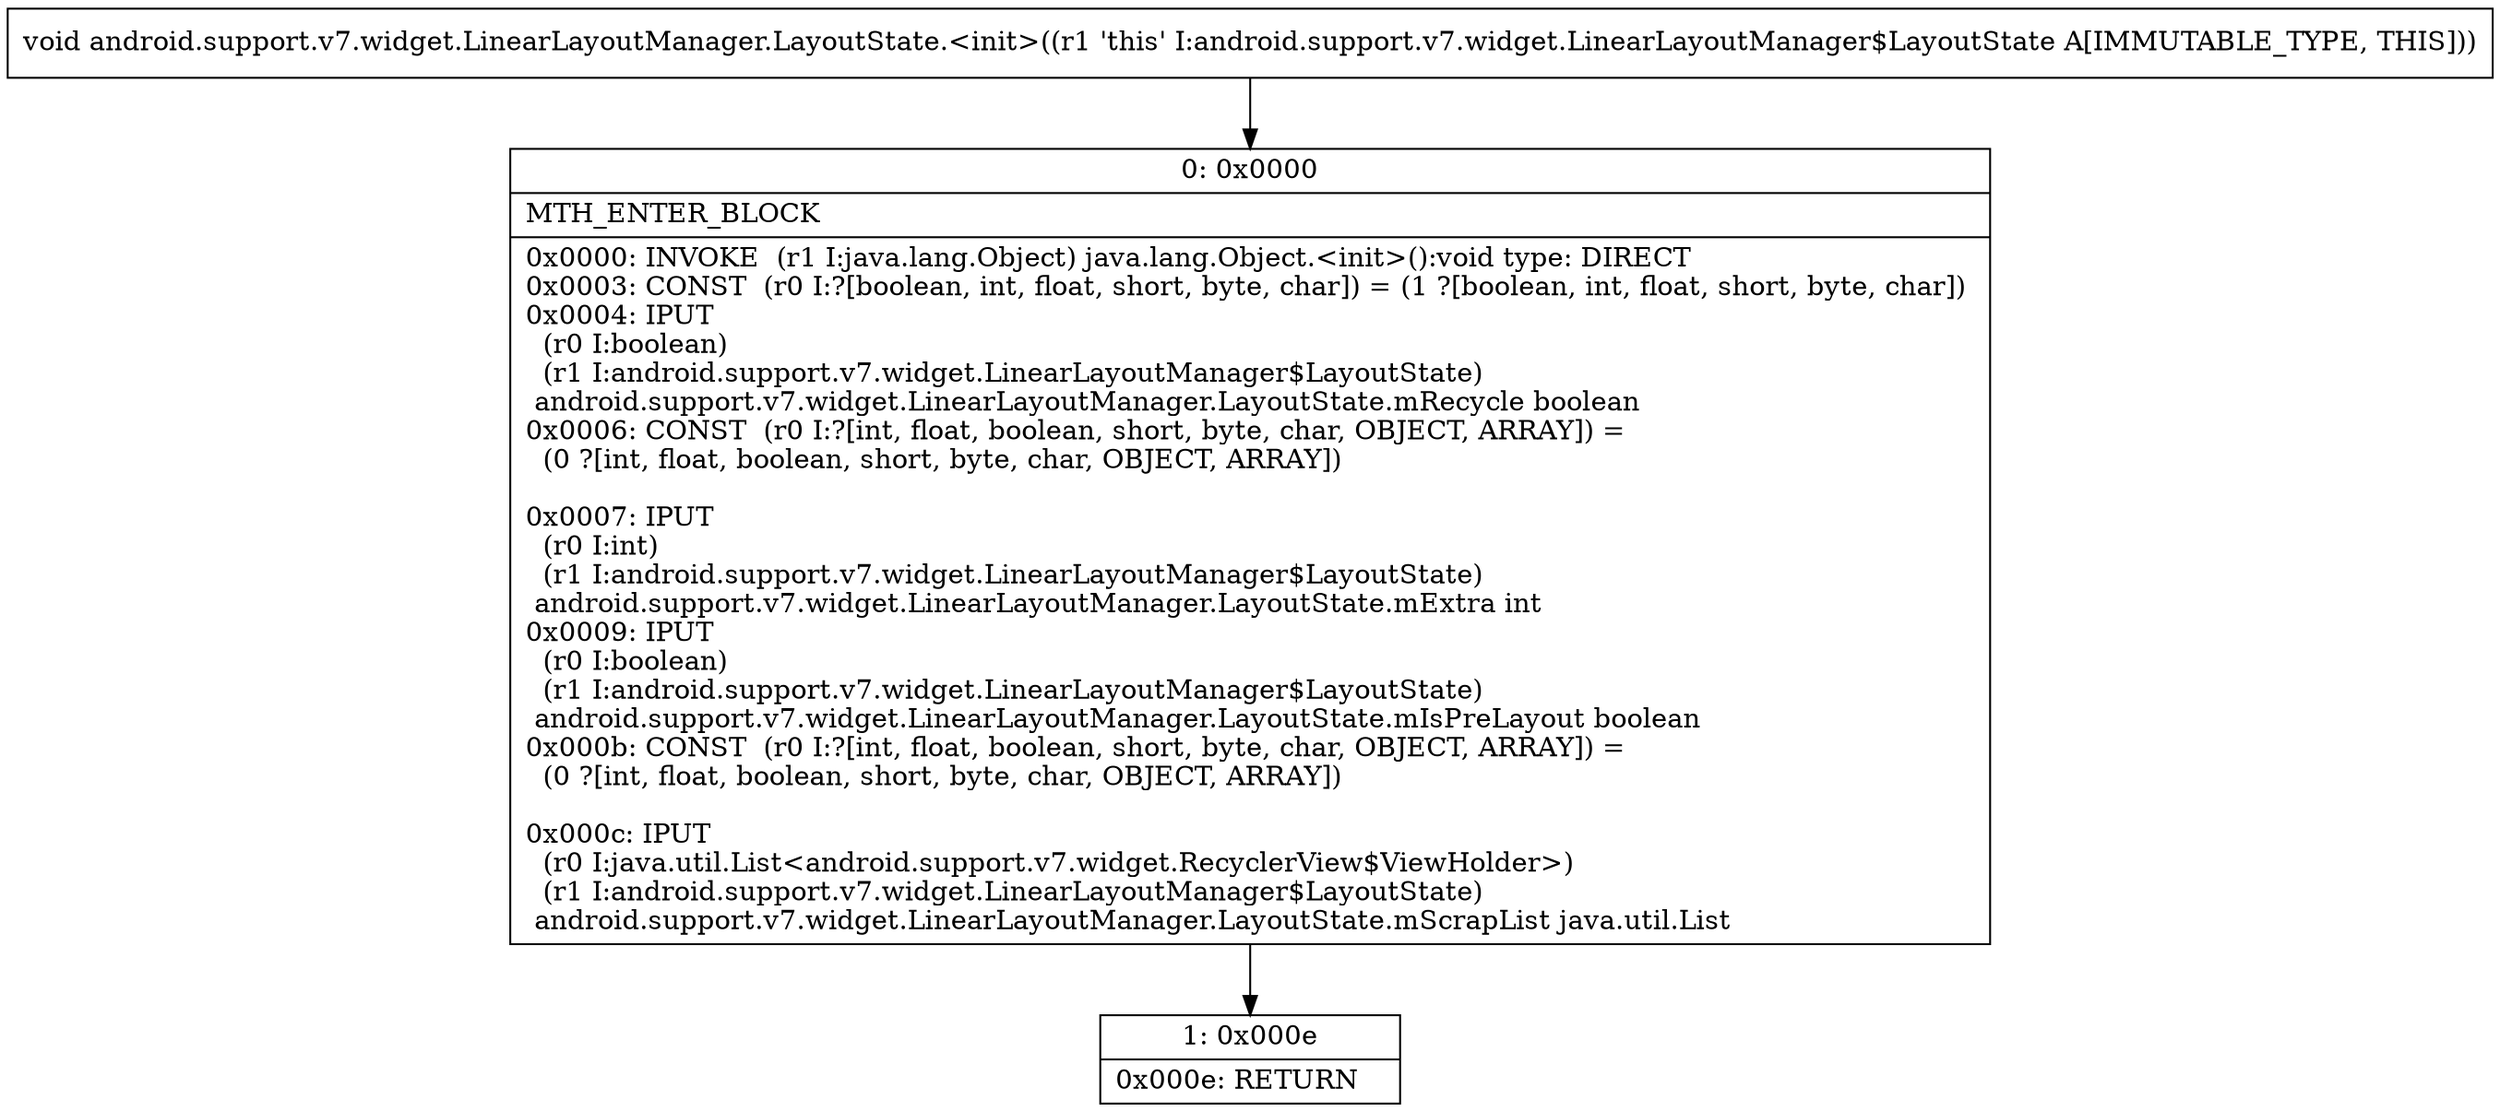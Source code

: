 digraph "CFG forandroid.support.v7.widget.LinearLayoutManager.LayoutState.\<init\>()V" {
Node_0 [shape=record,label="{0\:\ 0x0000|MTH_ENTER_BLOCK\l|0x0000: INVOKE  (r1 I:java.lang.Object) java.lang.Object.\<init\>():void type: DIRECT \l0x0003: CONST  (r0 I:?[boolean, int, float, short, byte, char]) = (1 ?[boolean, int, float, short, byte, char]) \l0x0004: IPUT  \l  (r0 I:boolean)\l  (r1 I:android.support.v7.widget.LinearLayoutManager$LayoutState)\l android.support.v7.widget.LinearLayoutManager.LayoutState.mRecycle boolean \l0x0006: CONST  (r0 I:?[int, float, boolean, short, byte, char, OBJECT, ARRAY]) = \l  (0 ?[int, float, boolean, short, byte, char, OBJECT, ARRAY])\l \l0x0007: IPUT  \l  (r0 I:int)\l  (r1 I:android.support.v7.widget.LinearLayoutManager$LayoutState)\l android.support.v7.widget.LinearLayoutManager.LayoutState.mExtra int \l0x0009: IPUT  \l  (r0 I:boolean)\l  (r1 I:android.support.v7.widget.LinearLayoutManager$LayoutState)\l android.support.v7.widget.LinearLayoutManager.LayoutState.mIsPreLayout boolean \l0x000b: CONST  (r0 I:?[int, float, boolean, short, byte, char, OBJECT, ARRAY]) = \l  (0 ?[int, float, boolean, short, byte, char, OBJECT, ARRAY])\l \l0x000c: IPUT  \l  (r0 I:java.util.List\<android.support.v7.widget.RecyclerView$ViewHolder\>)\l  (r1 I:android.support.v7.widget.LinearLayoutManager$LayoutState)\l android.support.v7.widget.LinearLayoutManager.LayoutState.mScrapList java.util.List \l}"];
Node_1 [shape=record,label="{1\:\ 0x000e|0x000e: RETURN   \l}"];
MethodNode[shape=record,label="{void android.support.v7.widget.LinearLayoutManager.LayoutState.\<init\>((r1 'this' I:android.support.v7.widget.LinearLayoutManager$LayoutState A[IMMUTABLE_TYPE, THIS])) }"];
MethodNode -> Node_0;
Node_0 -> Node_1;
}

